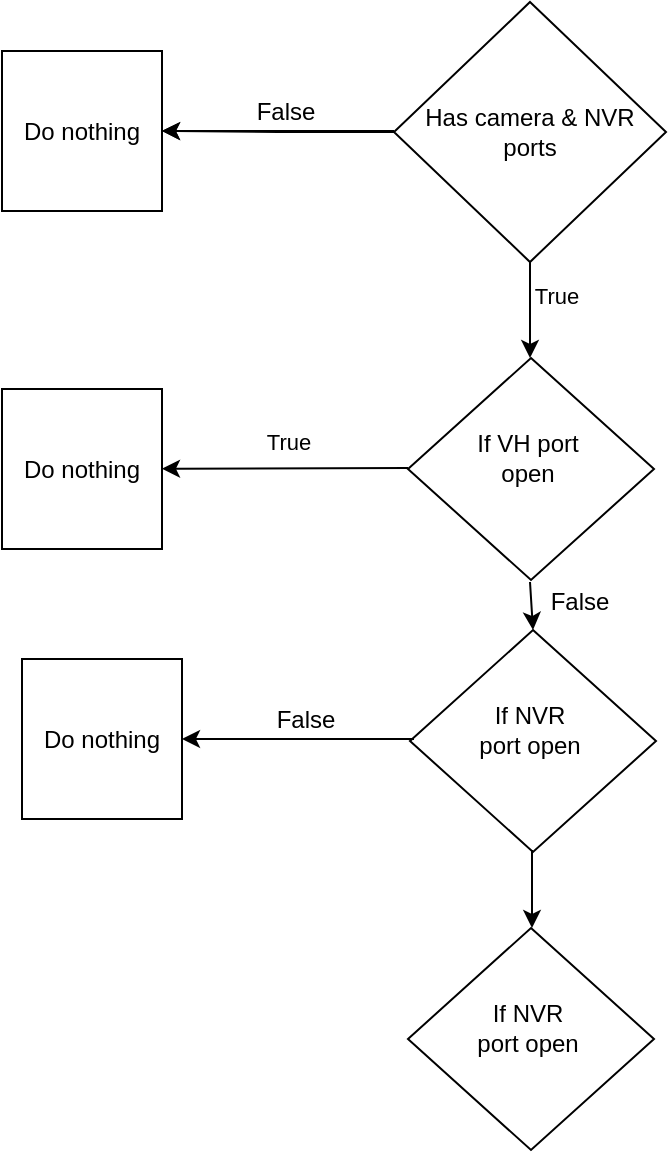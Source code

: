 <mxfile version="15.5.1" type="github"><diagram id="dxATKS6AW8bVeMNG8dj3" name="Page-1"><mxGraphModel dx="1422" dy="761" grid="1" gridSize="10" guides="1" tooltips="1" connect="1" arrows="1" fold="1" page="1" pageScale="1" pageWidth="827" pageHeight="1169" math="0" shadow="0"><root><mxCell id="0"/><mxCell id="1" parent="0"/><mxCell id="k14_2NRrJhWUmqF3PcBj-4" value="" style="edgeStyle=orthogonalEdgeStyle;rounded=0;orthogonalLoop=1;jettySize=auto;html=1;" edge="1" parent="1" source="k14_2NRrJhWUmqF3PcBj-1" target="k14_2NRrJhWUmqF3PcBj-3"><mxGeometry relative="1" as="geometry"/></mxCell><mxCell id="k14_2NRrJhWUmqF3PcBj-7" value="" style="edgeStyle=orthogonalEdgeStyle;rounded=0;orthogonalLoop=1;jettySize=auto;html=1;" edge="1" parent="1" source="k14_2NRrJhWUmqF3PcBj-1"><mxGeometry relative="1" as="geometry"><mxPoint x="402" y="278" as="targetPoint"/></mxGeometry></mxCell><mxCell id="k14_2NRrJhWUmqF3PcBj-10" value="True" style="edgeLabel;html=1;align=center;verticalAlign=middle;resizable=0;points=[];" vertex="1" connectable="0" parent="k14_2NRrJhWUmqF3PcBj-7"><mxGeometry x="-0.291" y="5" relative="1" as="geometry"><mxPoint x="8" as="offset"/></mxGeometry></mxCell><mxCell id="k14_2NRrJhWUmqF3PcBj-1" value="Has camera &amp;amp; NVR ports" style="rhombus;whiteSpace=wrap;html=1;" vertex="1" parent="1"><mxGeometry x="334" y="100" width="136" height="130" as="geometry"/></mxCell><mxCell id="k14_2NRrJhWUmqF3PcBj-2" value="" style="endArrow=classic;html=1;rounded=0;" edge="1" parent="1" target="k14_2NRrJhWUmqF3PcBj-3"><mxGeometry width="50" height="50" relative="1" as="geometry"><mxPoint x="334" y="164.5" as="sourcePoint"/><mxPoint x="254" y="164.5" as="targetPoint"/><Array as="points"/></mxGeometry></mxCell><mxCell id="k14_2NRrJhWUmqF3PcBj-3" value="Do nothing" style="whiteSpace=wrap;html=1;aspect=fixed;" vertex="1" parent="1"><mxGeometry x="138" y="124.5" width="80" height="80" as="geometry"/></mxCell><mxCell id="k14_2NRrJhWUmqF3PcBj-5" value="False" style="text;html=1;strokeColor=none;fillColor=none;align=center;verticalAlign=middle;whiteSpace=wrap;rounded=0;" vertex="1" parent="1"><mxGeometry x="250" y="140" width="60" height="30" as="geometry"/></mxCell><mxCell id="k14_2NRrJhWUmqF3PcBj-14" value="" style="rhombus;whiteSpace=wrap;html=1;" vertex="1" parent="1"><mxGeometry x="341" y="278" width="123" height="111" as="geometry"/></mxCell><mxCell id="k14_2NRrJhWUmqF3PcBj-15" value="If VH port open" style="text;html=1;strokeColor=none;fillColor=none;align=center;verticalAlign=middle;whiteSpace=wrap;rounded=0;" vertex="1" parent="1"><mxGeometry x="371" y="303" width="60" height="49" as="geometry"/></mxCell><mxCell id="k14_2NRrJhWUmqF3PcBj-16" value="" style="endArrow=classic;html=1;rounded=0;" edge="1" parent="1"><mxGeometry width="50" height="50" relative="1" as="geometry"><mxPoint x="341" y="333" as="sourcePoint"/><mxPoint x="218" y="333.377" as="targetPoint"/></mxGeometry></mxCell><mxCell id="k14_2NRrJhWUmqF3PcBj-18" value="True" style="edgeLabel;html=1;align=center;verticalAlign=middle;resizable=0;points=[];" vertex="1" connectable="0" parent="1"><mxGeometry x="281" y="320" as="geometry"/></mxCell><mxCell id="k14_2NRrJhWUmqF3PcBj-19" value="Do nothing" style="whiteSpace=wrap;html=1;aspect=fixed;" vertex="1" parent="1"><mxGeometry x="138" y="293.5" width="80" height="80" as="geometry"/></mxCell><mxCell id="k14_2NRrJhWUmqF3PcBj-20" value="" style="endArrow=classic;html=1;rounded=0;entryX=0.5;entryY=0;entryDx=0;entryDy=0;" edge="1" parent="1" target="k14_2NRrJhWUmqF3PcBj-23"><mxGeometry width="50" height="50" relative="1" as="geometry"><mxPoint x="402" y="390" as="sourcePoint"/><mxPoint x="402" y="440" as="targetPoint"/></mxGeometry></mxCell><mxCell id="k14_2NRrJhWUmqF3PcBj-21" value="False" style="text;html=1;strokeColor=none;fillColor=none;align=center;verticalAlign=middle;whiteSpace=wrap;rounded=0;" vertex="1" parent="1"><mxGeometry x="397" y="385" width="60" height="30" as="geometry"/></mxCell><mxCell id="k14_2NRrJhWUmqF3PcBj-23" value="" style="rhombus;whiteSpace=wrap;html=1;" vertex="1" parent="1"><mxGeometry x="342" y="414" width="123" height="111" as="geometry"/></mxCell><mxCell id="k14_2NRrJhWUmqF3PcBj-24" value="If NVR port open" style="text;html=1;strokeColor=none;fillColor=none;align=center;verticalAlign=middle;whiteSpace=wrap;rounded=0;" vertex="1" parent="1"><mxGeometry x="372" y="439" width="60" height="49" as="geometry"/></mxCell><mxCell id="k14_2NRrJhWUmqF3PcBj-25" value="" style="endArrow=classic;html=1;rounded=0;" edge="1" parent="1" target="k14_2NRrJhWUmqF3PcBj-26"><mxGeometry width="50" height="50" relative="1" as="geometry"><mxPoint x="344" y="468.5" as="sourcePoint"/><mxPoint x="264" y="468.5" as="targetPoint"/><Array as="points"/></mxGeometry></mxCell><mxCell id="k14_2NRrJhWUmqF3PcBj-26" value="Do nothing" style="whiteSpace=wrap;html=1;aspect=fixed;" vertex="1" parent="1"><mxGeometry x="148" y="428.5" width="80" height="80" as="geometry"/></mxCell><mxCell id="k14_2NRrJhWUmqF3PcBj-27" value="False" style="text;html=1;strokeColor=none;fillColor=none;align=center;verticalAlign=middle;whiteSpace=wrap;rounded=0;" vertex="1" parent="1"><mxGeometry x="260" y="444" width="60" height="30" as="geometry"/></mxCell><mxCell id="k14_2NRrJhWUmqF3PcBj-28" value="" style="endArrow=classic;html=1;rounded=0;" edge="1" parent="1"><mxGeometry width="50" height="50" relative="1" as="geometry"><mxPoint x="403" y="524" as="sourcePoint"/><mxPoint x="403" y="563" as="targetPoint"/></mxGeometry></mxCell><mxCell id="k14_2NRrJhWUmqF3PcBj-29" value="" style="rhombus;whiteSpace=wrap;html=1;" vertex="1" parent="1"><mxGeometry x="341" y="563" width="123" height="111" as="geometry"/></mxCell><mxCell id="k14_2NRrJhWUmqF3PcBj-30" value="If NVR port open" style="text;html=1;strokeColor=none;fillColor=none;align=center;verticalAlign=middle;whiteSpace=wrap;rounded=0;" vertex="1" parent="1"><mxGeometry x="371" y="588" width="60" height="49" as="geometry"/></mxCell></root></mxGraphModel></diagram></mxfile>